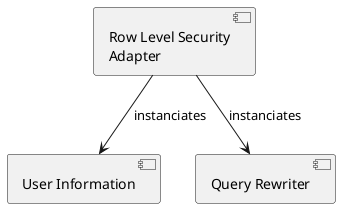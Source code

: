 @startuml

component "User Information" as UserInformation
component "Query Rewriter" as QueryRewriter
component "Row Level Security\nAdapter" as RowLevelSecurityAdapter

RowLevelSecurityAdapter -d-> UserInformation : instanciates
RowLevelSecurityAdapter -d-> QueryRewriter : instanciates

@enduml
